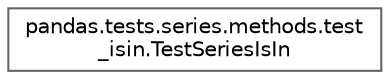 digraph "Graphical Class Hierarchy"
{
 // LATEX_PDF_SIZE
  bgcolor="transparent";
  edge [fontname=Helvetica,fontsize=10,labelfontname=Helvetica,labelfontsize=10];
  node [fontname=Helvetica,fontsize=10,shape=box,height=0.2,width=0.4];
  rankdir="LR";
  Node0 [id="Node000000",label="pandas.tests.series.methods.test\l_isin.TestSeriesIsIn",height=0.2,width=0.4,color="grey40", fillcolor="white", style="filled",URL="$d4/d04/classpandas_1_1tests_1_1series_1_1methods_1_1test__isin_1_1TestSeriesIsIn.html",tooltip=" "];
}
